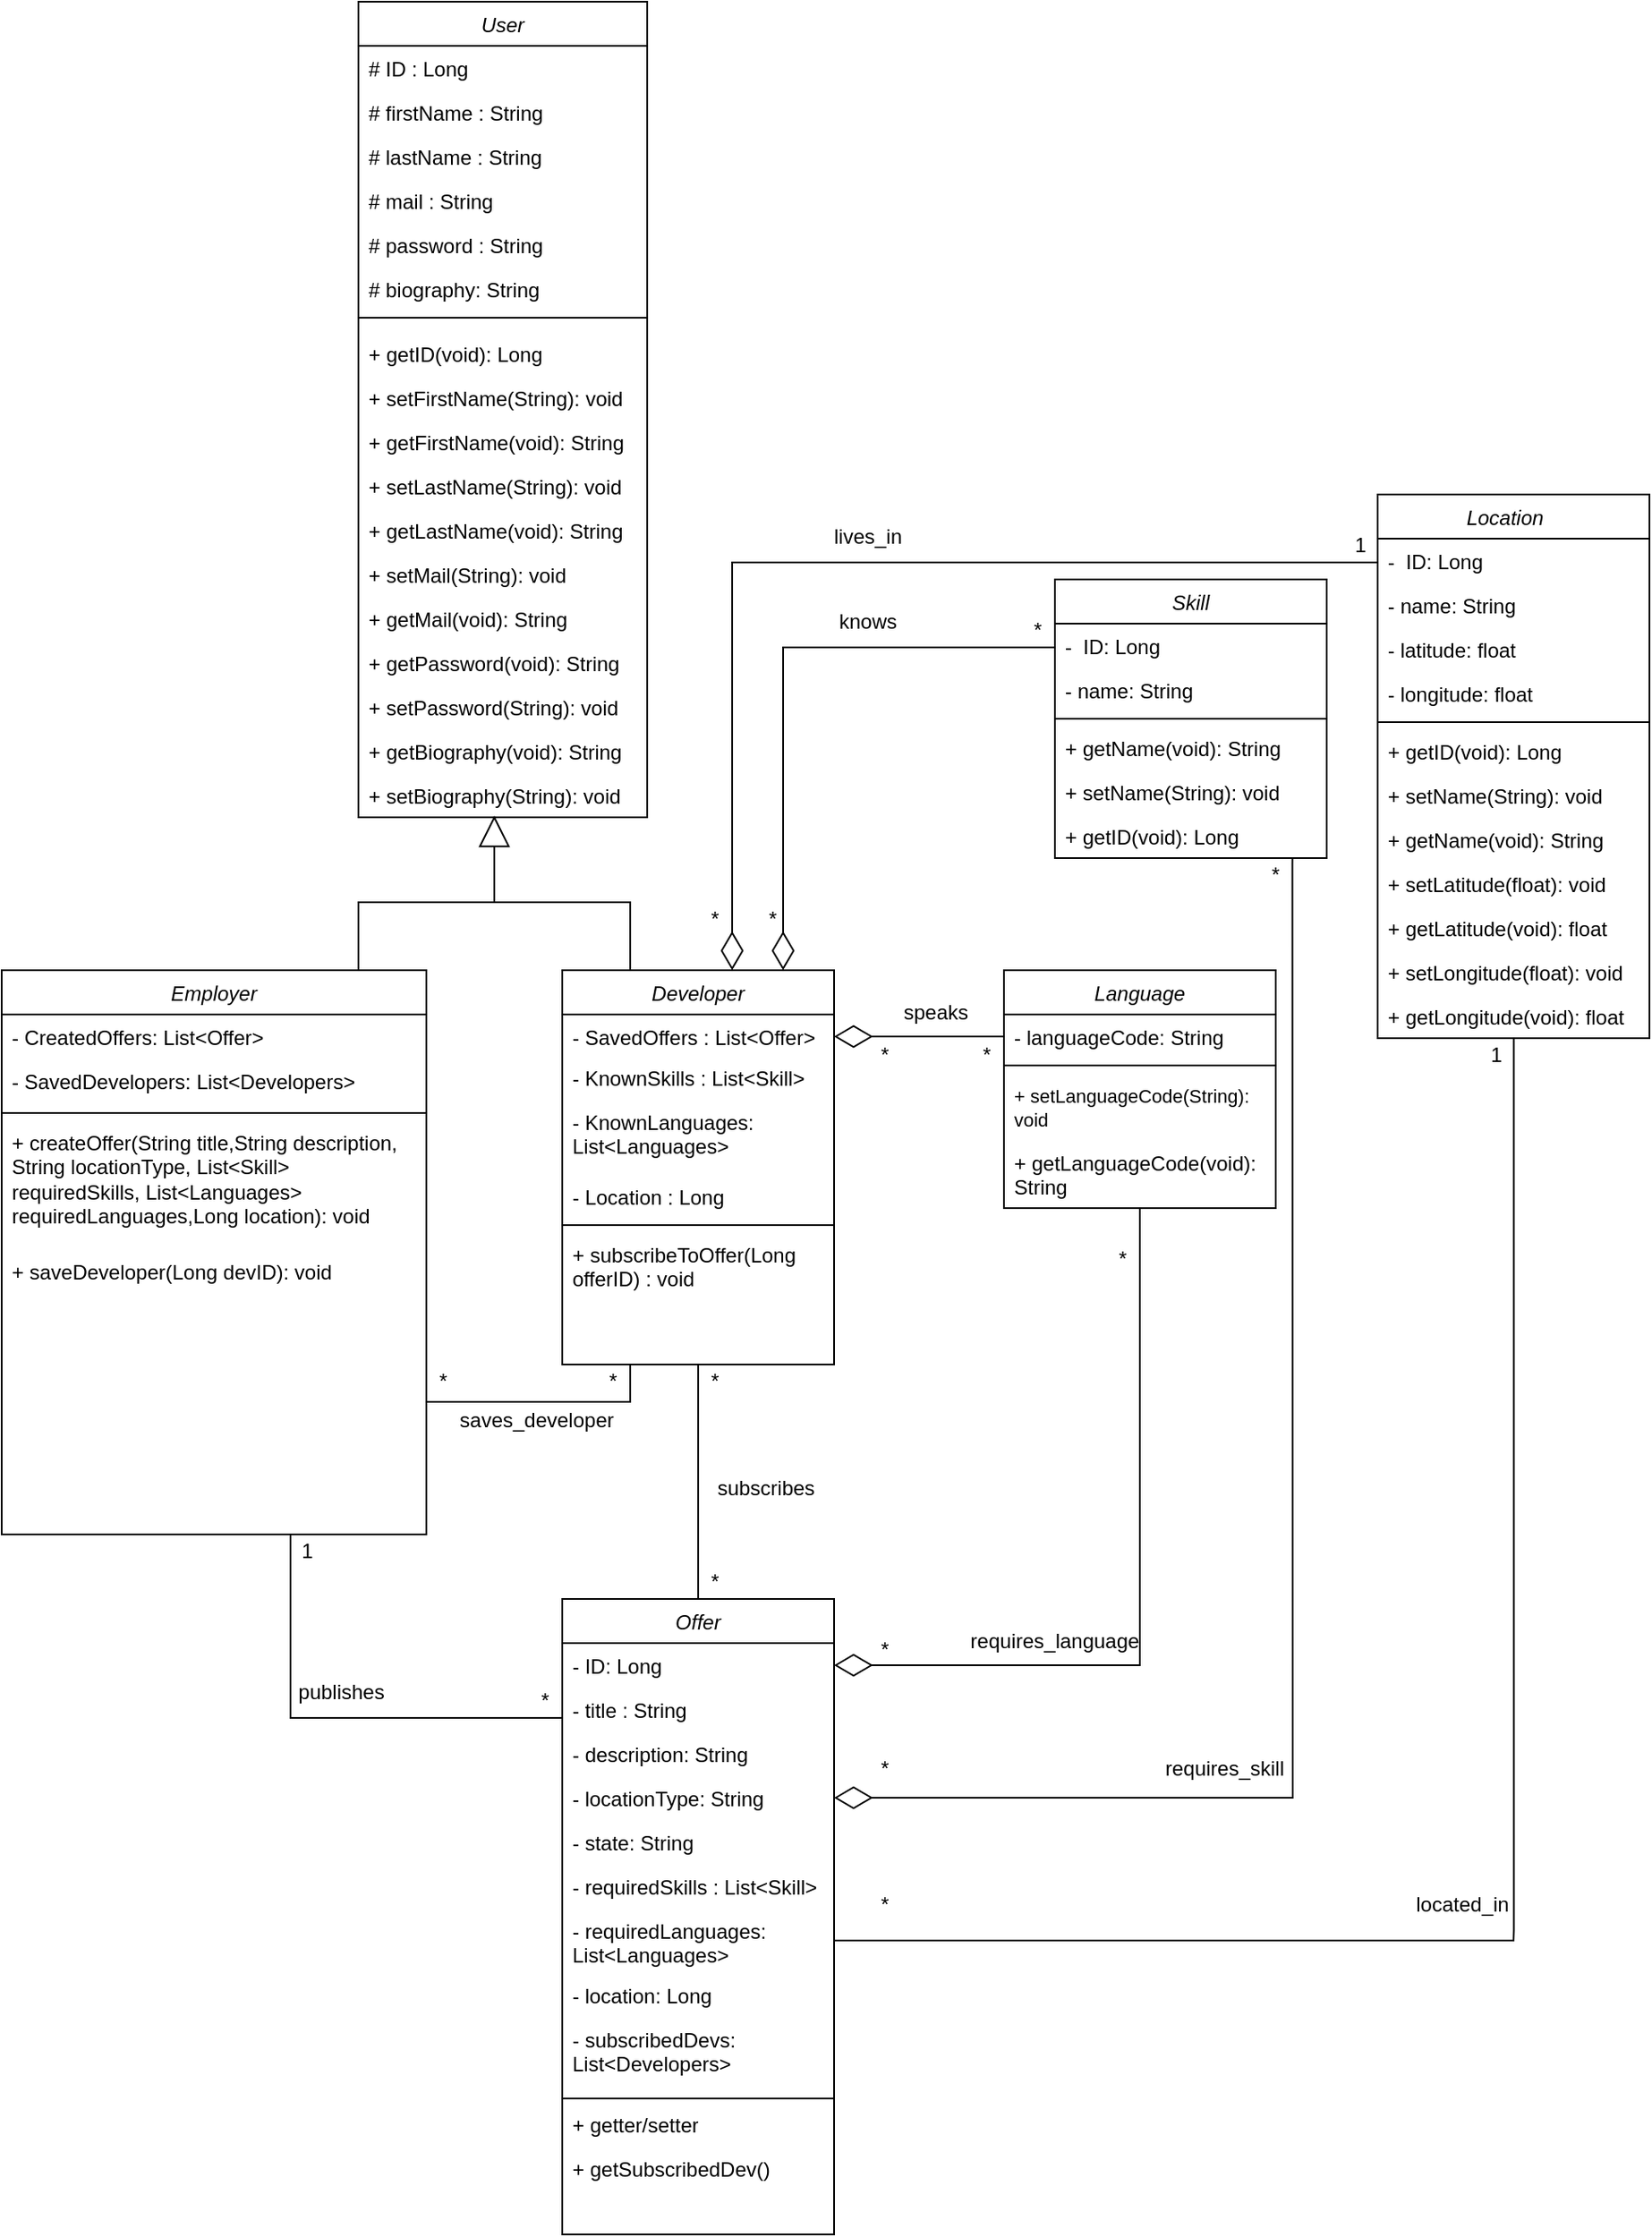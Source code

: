 <mxfile version="23.1.1" type="device">
  <diagram id="C5RBs43oDa-KdzZeNtuy" name="Page-1">
    <mxGraphModel dx="2185" dy="1975" grid="1" gridSize="10" guides="1" tooltips="1" connect="1" arrows="1" fold="1" page="1" pageScale="1" pageWidth="827" pageHeight="1169" math="0" shadow="0">
      <root>
        <mxCell id="WIyWlLk6GJQsqaUBKTNV-0" />
        <mxCell id="WIyWlLk6GJQsqaUBKTNV-1" parent="WIyWlLk6GJQsqaUBKTNV-0" />
        <mxCell id="oYlMNB5zlIT8z0_rCGvN-71" style="edgeStyle=orthogonalEdgeStyle;rounded=0;orthogonalLoop=1;jettySize=auto;html=1;endArrow=none;endFill=0;exitX=0.5;exitY=1;exitDx=0;exitDy=0;" parent="WIyWlLk6GJQsqaUBKTNV-1" source="zkfFHV4jXpPFQw0GAbJ--0" target="oYlMNB5zlIT8z0_rCGvN-29" edge="1">
          <mxGeometry relative="1" as="geometry">
            <mxPoint x="360" y="430" as="sourcePoint" />
            <mxPoint x="359.8" y="560" as="targetPoint" />
          </mxGeometry>
        </mxCell>
        <mxCell id="zkfFHV4jXpPFQw0GAbJ--0" value="Developer" style="swimlane;fontStyle=2;align=center;verticalAlign=top;childLayout=stackLayout;horizontal=1;startSize=26;horizontalStack=0;resizeParent=1;resizeLast=0;collapsible=1;marginBottom=0;rounded=0;shadow=0;strokeWidth=1;" parent="WIyWlLk6GJQsqaUBKTNV-1" vertex="1">
          <mxGeometry x="280" y="320" width="160" height="232" as="geometry">
            <mxRectangle x="230" y="140" width="160" height="26" as="alternateBounds" />
          </mxGeometry>
        </mxCell>
        <mxCell id="q_bD1ary_PxCSOlsPIl9-24" value="- SavedOffers : List&amp;lt;Offer&amp;gt;" style="text;strokeColor=none;fillColor=none;align=left;verticalAlign=top;spacingLeft=4;spacingRight=4;overflow=hidden;rotatable=0;points=[[0,0.5],[1,0.5]];portConstraint=eastwest;whiteSpace=wrap;html=1;" parent="zkfFHV4jXpPFQw0GAbJ--0" vertex="1">
          <mxGeometry y="26" width="160" height="24" as="geometry" />
        </mxCell>
        <mxCell id="q_bD1ary_PxCSOlsPIl9-28" value="- KnownSkills : List&amp;lt;Skill&amp;gt;" style="text;strokeColor=none;fillColor=none;align=left;verticalAlign=top;spacingLeft=4;spacingRight=4;overflow=hidden;rotatable=0;points=[[0,0.5],[1,0.5]];portConstraint=eastwest;whiteSpace=wrap;html=1;" parent="zkfFHV4jXpPFQw0GAbJ--0" vertex="1">
          <mxGeometry y="50" width="160" height="26" as="geometry" />
        </mxCell>
        <mxCell id="q_bD1ary_PxCSOlsPIl9-34" value="- KnownLanguages: List&amp;lt;Languages&amp;gt;" style="text;strokeColor=none;fillColor=none;align=left;verticalAlign=top;spacingLeft=4;spacingRight=4;overflow=hidden;rotatable=0;points=[[0,0.5],[1,0.5]];portConstraint=eastwest;whiteSpace=wrap;html=1;" parent="zkfFHV4jXpPFQw0GAbJ--0" vertex="1">
          <mxGeometry y="76" width="160" height="44" as="geometry" />
        </mxCell>
        <mxCell id="q_bD1ary_PxCSOlsPIl9-29" value="- Location : Long" style="text;strokeColor=none;fillColor=none;align=left;verticalAlign=top;spacingLeft=4;spacingRight=4;overflow=hidden;rotatable=0;points=[[0,0.5],[1,0.5]];portConstraint=eastwest;whiteSpace=wrap;html=1;" parent="zkfFHV4jXpPFQw0GAbJ--0" vertex="1">
          <mxGeometry y="120" width="160" height="26" as="geometry" />
        </mxCell>
        <mxCell id="zkfFHV4jXpPFQw0GAbJ--4" value="" style="line;html=1;strokeWidth=1;align=left;verticalAlign=middle;spacingTop=-1;spacingLeft=3;spacingRight=3;rotatable=0;labelPosition=right;points=[];portConstraint=eastwest;" parent="zkfFHV4jXpPFQw0GAbJ--0" vertex="1">
          <mxGeometry y="146" width="160" height="8" as="geometry" />
        </mxCell>
        <mxCell id="q_bD1ary_PxCSOlsPIl9-39" value="+ subscribeToOffer(Long offerID) : void" style="text;strokeColor=none;fillColor=none;align=left;verticalAlign=top;spacingLeft=4;spacingRight=4;overflow=hidden;rotatable=0;points=[[0,0.5],[1,0.5]];portConstraint=eastwest;whiteSpace=wrap;html=1;" parent="zkfFHV4jXpPFQw0GAbJ--0" vertex="1">
          <mxGeometry y="154" width="160" height="40" as="geometry" />
        </mxCell>
        <mxCell id="oYlMNB5zlIT8z0_rCGvN-68" style="edgeStyle=orthogonalEdgeStyle;rounded=0;orthogonalLoop=1;jettySize=auto;html=1;entryX=1;entryY=0.5;entryDx=0;entryDy=0;endArrow=none;endFill=0;endSize=20;exitX=0.501;exitY=1.019;exitDx=0;exitDy=0;exitPerimeter=0;" parent="WIyWlLk6GJQsqaUBKTNV-1" source="zNbjJXATo5apGXOAec6o-28" target="q_bD1ary_PxCSOlsPIl9-31" edge="1">
          <mxGeometry relative="1" as="geometry">
            <mxPoint x="840" y="320" as="sourcePoint" />
            <mxPoint x="440" y="679.5" as="targetPoint" />
            <Array as="points">
              <mxPoint x="840" y="885" />
              <mxPoint x="840" y="885" />
              <mxPoint x="840" y="891" />
            </Array>
          </mxGeometry>
        </mxCell>
        <mxCell id="zkfFHV4jXpPFQw0GAbJ--17" value="Location   " style="swimlane;fontStyle=2;align=center;verticalAlign=top;childLayout=stackLayout;horizontal=1;startSize=26;horizontalStack=0;resizeParent=1;resizeLast=0;collapsible=1;marginBottom=0;rounded=0;shadow=0;strokeWidth=1;" parent="WIyWlLk6GJQsqaUBKTNV-1" vertex="1">
          <mxGeometry x="760" y="40" width="160" height="320" as="geometry">
            <mxRectangle x="550" y="140" width="160" height="26" as="alternateBounds" />
          </mxGeometry>
        </mxCell>
        <mxCell id="zNbjJXATo5apGXOAec6o-17" value="-  ID: Long" style="text;align=left;verticalAlign=top;spacingLeft=4;spacingRight=4;overflow=hidden;rotatable=0;points=[[0,0.5],[1,0.5]];portConstraint=eastwest;" vertex="1" parent="zkfFHV4jXpPFQw0GAbJ--17">
          <mxGeometry y="26" width="160" height="26" as="geometry" />
        </mxCell>
        <mxCell id="zNbjJXATo5apGXOAec6o-18" value="- name: String" style="text;align=left;verticalAlign=top;spacingLeft=4;spacingRight=4;overflow=hidden;rotatable=0;points=[[0,0.5],[1,0.5]];portConstraint=eastwest;rounded=0;shadow=0;html=0;" vertex="1" parent="zkfFHV4jXpPFQw0GAbJ--17">
          <mxGeometry y="52" width="160" height="26" as="geometry" />
        </mxCell>
        <mxCell id="zkfFHV4jXpPFQw0GAbJ--20" value="- latitude: float" style="text;align=left;verticalAlign=top;spacingLeft=4;spacingRight=4;overflow=hidden;rotatable=0;points=[[0,0.5],[1,0.5]];portConstraint=eastwest;rounded=0;shadow=0;html=0;" parent="zkfFHV4jXpPFQw0GAbJ--17" vertex="1">
          <mxGeometry y="78" width="160" height="26" as="geometry" />
        </mxCell>
        <mxCell id="zkfFHV4jXpPFQw0GAbJ--21" value="- longitude: float" style="text;align=left;verticalAlign=top;spacingLeft=4;spacingRight=4;overflow=hidden;rotatable=0;points=[[0,0.5],[1,0.5]];portConstraint=eastwest;rounded=0;shadow=0;html=0;" parent="zkfFHV4jXpPFQw0GAbJ--17" vertex="1">
          <mxGeometry y="104" width="160" height="26" as="geometry" />
        </mxCell>
        <mxCell id="zkfFHV4jXpPFQw0GAbJ--23" value="" style="line;html=1;strokeWidth=1;align=left;verticalAlign=middle;spacingTop=-1;spacingLeft=3;spacingRight=3;rotatable=0;labelPosition=right;points=[];portConstraint=eastwest;" parent="zkfFHV4jXpPFQw0GAbJ--17" vertex="1">
          <mxGeometry y="130" width="160" height="8" as="geometry" />
        </mxCell>
        <mxCell id="zNbjJXATo5apGXOAec6o-24" value="+ getID(void): Long" style="text;strokeColor=none;fillColor=none;align=left;verticalAlign=top;spacingLeft=4;spacingRight=4;overflow=hidden;rotatable=0;points=[[0,0.5],[1,0.5]];portConstraint=eastwest;whiteSpace=wrap;html=1;" vertex="1" parent="zkfFHV4jXpPFQw0GAbJ--17">
          <mxGeometry y="138" width="160" height="26" as="geometry" />
        </mxCell>
        <mxCell id="zNbjJXATo5apGXOAec6o-23" value="+ setName(String): void" style="text;strokeColor=none;fillColor=none;align=left;verticalAlign=top;spacingLeft=4;spacingRight=4;overflow=hidden;rotatable=0;points=[[0,0.5],[1,0.5]];portConstraint=eastwest;whiteSpace=wrap;html=1;" vertex="1" parent="zkfFHV4jXpPFQw0GAbJ--17">
          <mxGeometry y="164" width="160" height="26" as="geometry" />
        </mxCell>
        <mxCell id="zNbjJXATo5apGXOAec6o-22" value="+ getName(void): String" style="text;strokeColor=none;fillColor=none;align=left;verticalAlign=top;spacingLeft=4;spacingRight=4;overflow=hidden;rotatable=0;points=[[0,0.5],[1,0.5]];portConstraint=eastwest;whiteSpace=wrap;html=1;" vertex="1" parent="zkfFHV4jXpPFQw0GAbJ--17">
          <mxGeometry y="190" width="160" height="26" as="geometry" />
        </mxCell>
        <mxCell id="zNbjJXATo5apGXOAec6o-25" value="+ setLatitude(float): void" style="text;strokeColor=none;fillColor=none;align=left;verticalAlign=top;spacingLeft=4;spacingRight=4;overflow=hidden;rotatable=0;points=[[0,0.5],[1,0.5]];portConstraint=eastwest;whiteSpace=wrap;html=1;" vertex="1" parent="zkfFHV4jXpPFQw0GAbJ--17">
          <mxGeometry y="216" width="160" height="26" as="geometry" />
        </mxCell>
        <mxCell id="zNbjJXATo5apGXOAec6o-26" value="+ getLatitude(void): float" style="text;strokeColor=none;fillColor=none;align=left;verticalAlign=top;spacingLeft=4;spacingRight=4;overflow=hidden;rotatable=0;points=[[0,0.5],[1,0.5]];portConstraint=eastwest;whiteSpace=wrap;html=1;" vertex="1" parent="zkfFHV4jXpPFQw0GAbJ--17">
          <mxGeometry y="242" width="160" height="26" as="geometry" />
        </mxCell>
        <mxCell id="zNbjJXATo5apGXOAec6o-27" value="+ setLongitude(float): void" style="text;strokeColor=none;fillColor=none;align=left;verticalAlign=top;spacingLeft=4;spacingRight=4;overflow=hidden;rotatable=0;points=[[0,0.5],[1,0.5]];portConstraint=eastwest;whiteSpace=wrap;html=1;" vertex="1" parent="zkfFHV4jXpPFQw0GAbJ--17">
          <mxGeometry y="268" width="160" height="26" as="geometry" />
        </mxCell>
        <mxCell id="zNbjJXATo5apGXOAec6o-28" value="+ getLongitude(void): float" style="text;strokeColor=none;fillColor=none;align=left;verticalAlign=top;spacingLeft=4;spacingRight=4;overflow=hidden;rotatable=0;points=[[0,0.5],[1,0.5]];portConstraint=eastwest;whiteSpace=wrap;html=1;" vertex="1" parent="zkfFHV4jXpPFQw0GAbJ--17">
          <mxGeometry y="294" width="160" height="26" as="geometry" />
        </mxCell>
        <mxCell id="oYlMNB5zlIT8z0_rCGvN-28" style="edgeStyle=orthogonalEdgeStyle;rounded=0;orthogonalLoop=1;jettySize=auto;html=1;endArrow=none;endFill=0;" parent="WIyWlLk6GJQsqaUBKTNV-1" source="oYlMNB5zlIT8z0_rCGvN-4" edge="1">
          <mxGeometry relative="1" as="geometry">
            <mxPoint x="240" y="280" as="targetPoint" />
            <Array as="points">
              <mxPoint x="160" y="280" />
            </Array>
          </mxGeometry>
        </mxCell>
        <mxCell id="oYlMNB5zlIT8z0_rCGvN-76" style="edgeStyle=orthogonalEdgeStyle;rounded=0;orthogonalLoop=1;jettySize=auto;html=1;entryX=0.25;entryY=1;entryDx=0;entryDy=0;endArrow=none;endFill=0;" parent="WIyWlLk6GJQsqaUBKTNV-1" target="zkfFHV4jXpPFQw0GAbJ--0" edge="1">
          <mxGeometry relative="1" as="geometry">
            <mxPoint x="200" y="574" as="sourcePoint" />
            <mxPoint x="320" y="534" as="targetPoint" />
            <Array as="points">
              <mxPoint x="320" y="574" />
            </Array>
          </mxGeometry>
        </mxCell>
        <mxCell id="oYlMNB5zlIT8z0_rCGvN-4" value="Employer" style="swimlane;fontStyle=2;align=center;verticalAlign=top;childLayout=stackLayout;horizontal=1;startSize=26;horizontalStack=0;resizeParent=1;resizeLast=0;collapsible=1;marginBottom=0;rounded=0;shadow=0;strokeWidth=1;" parent="WIyWlLk6GJQsqaUBKTNV-1" vertex="1">
          <mxGeometry x="-50" y="320" width="250" height="332" as="geometry">
            <mxRectangle x="230" y="140" width="160" height="26" as="alternateBounds" />
          </mxGeometry>
        </mxCell>
        <mxCell id="q_bD1ary_PxCSOlsPIl9-23" value="- CreatedOffers: List&amp;lt;Offer&amp;gt;" style="text;strokeColor=none;fillColor=none;align=left;verticalAlign=top;spacingLeft=4;spacingRight=4;overflow=hidden;rotatable=0;points=[[0,0.5],[1,0.5]];portConstraint=eastwest;whiteSpace=wrap;html=1;" parent="oYlMNB5zlIT8z0_rCGvN-4" vertex="1">
          <mxGeometry y="26" width="250" height="26" as="geometry" />
        </mxCell>
        <mxCell id="q_bD1ary_PxCSOlsPIl9-26" value="&lt;div style=&quot;&quot;&gt;&lt;span style=&quot;background-color: initial;&quot;&gt;- SavedDevelopers: List&amp;lt;Developers&amp;gt;&lt;/span&gt;&lt;/div&gt;" style="text;strokeColor=none;fillColor=none;align=left;verticalAlign=top;spacingLeft=4;spacingRight=4;overflow=hidden;rotatable=0;points=[[0,0.5],[1,0.5]];portConstraint=eastwest;whiteSpace=wrap;html=1;" parent="oYlMNB5zlIT8z0_rCGvN-4" vertex="1">
          <mxGeometry y="52" width="250" height="28" as="geometry" />
        </mxCell>
        <mxCell id="oYlMNB5zlIT8z0_rCGvN-11" value="" style="line;html=1;strokeWidth=1;align=left;verticalAlign=middle;spacingTop=-1;spacingLeft=3;spacingRight=3;rotatable=0;labelPosition=right;points=[];portConstraint=eastwest;" parent="oYlMNB5zlIT8z0_rCGvN-4" vertex="1">
          <mxGeometry y="80" width="250" height="8" as="geometry" />
        </mxCell>
        <mxCell id="q_bD1ary_PxCSOlsPIl9-21" value="+ createOffer(String title,String description, String locationType, List&amp;lt;Skill&amp;gt; requiredSkills, List&amp;lt;Languages&amp;gt; requiredLanguages,Long location): void" style="text;strokeColor=none;fillColor=none;align=left;verticalAlign=top;spacingLeft=4;spacingRight=4;overflow=hidden;rotatable=0;points=[[0,0.5],[1,0.5]];portConstraint=eastwest;whiteSpace=wrap;html=1;" parent="oYlMNB5zlIT8z0_rCGvN-4" vertex="1">
          <mxGeometry y="88" width="250" height="72" as="geometry" />
        </mxCell>
        <mxCell id="zNbjJXATo5apGXOAec6o-14" value="&lt;font style=&quot;font-size: 12px;&quot;&gt;+ saveDeveloper(Long devID): void&lt;/font&gt;" style="text;strokeColor=none;fillColor=none;align=left;verticalAlign=top;spacingLeft=4;spacingRight=4;overflow=hidden;rotatable=0;points=[[0,0.5],[1,0.5]];portConstraint=eastwest;whiteSpace=wrap;html=1;fontSize=16;" vertex="1" parent="oYlMNB5zlIT8z0_rCGvN-4">
          <mxGeometry y="160" width="250" height="30" as="geometry" />
        </mxCell>
        <mxCell id="oYlMNB5zlIT8z0_rCGvN-19" value="User" style="swimlane;fontStyle=2;align=center;verticalAlign=top;childLayout=stackLayout;horizontal=1;startSize=26;horizontalStack=0;resizeParent=1;resizeLast=0;collapsible=1;marginBottom=0;rounded=0;shadow=0;strokeWidth=1;" parent="WIyWlLk6GJQsqaUBKTNV-1" vertex="1">
          <mxGeometry x="160" y="-250" width="170" height="480" as="geometry">
            <mxRectangle x="160" y="-250" width="160" height="26" as="alternateBounds" />
          </mxGeometry>
        </mxCell>
        <mxCell id="oYlMNB5zlIT8z0_rCGvN-20" value="# ID : Long  " style="text;align=left;verticalAlign=top;spacingLeft=4;spacingRight=4;overflow=hidden;rotatable=0;points=[[0,0.5],[1,0.5]];portConstraint=eastwest;" parent="oYlMNB5zlIT8z0_rCGvN-19" vertex="1">
          <mxGeometry y="26" width="170" height="26" as="geometry" />
        </mxCell>
        <mxCell id="oYlMNB5zlIT8z0_rCGvN-21" value="# firstName : String" style="text;align=left;verticalAlign=top;spacingLeft=4;spacingRight=4;overflow=hidden;rotatable=0;points=[[0,0.5],[1,0.5]];portConstraint=eastwest;rounded=0;shadow=0;html=0;" parent="oYlMNB5zlIT8z0_rCGvN-19" vertex="1">
          <mxGeometry y="52" width="170" height="26" as="geometry" />
        </mxCell>
        <mxCell id="oYlMNB5zlIT8z0_rCGvN-22" value="# lastName : String" style="text;align=left;verticalAlign=top;spacingLeft=4;spacingRight=4;overflow=hidden;rotatable=0;points=[[0,0.5],[1,0.5]];portConstraint=eastwest;rounded=0;shadow=0;html=0;" parent="oYlMNB5zlIT8z0_rCGvN-19" vertex="1">
          <mxGeometry y="78" width="170" height="26" as="geometry" />
        </mxCell>
        <mxCell id="oYlMNB5zlIT8z0_rCGvN-23" value="# mail : String" style="text;strokeColor=none;fillColor=none;align=left;verticalAlign=top;spacingLeft=4;spacingRight=4;overflow=hidden;rotatable=0;points=[[0,0.5],[1,0.5]];portConstraint=eastwest;whiteSpace=wrap;html=1;" parent="oYlMNB5zlIT8z0_rCGvN-19" vertex="1">
          <mxGeometry y="104" width="170" height="26" as="geometry" />
        </mxCell>
        <mxCell id="oYlMNB5zlIT8z0_rCGvN-24" value="# password : String" style="text;strokeColor=none;fillColor=none;align=left;verticalAlign=top;spacingLeft=4;spacingRight=4;overflow=hidden;rotatable=0;points=[[0,0.5],[1,0.5]];portConstraint=eastwest;whiteSpace=wrap;html=1;" parent="oYlMNB5zlIT8z0_rCGvN-19" vertex="1">
          <mxGeometry y="130" width="170" height="26" as="geometry" />
        </mxCell>
        <mxCell id="oYlMNB5zlIT8z0_rCGvN-25" value="# biography: String" style="text;strokeColor=none;fillColor=none;align=left;verticalAlign=top;spacingLeft=4;spacingRight=4;overflow=hidden;rotatable=0;points=[[0,0.5],[1,0.5]];portConstraint=eastwest;whiteSpace=wrap;html=1;" parent="oYlMNB5zlIT8z0_rCGvN-19" vertex="1">
          <mxGeometry y="156" width="170" height="26" as="geometry" />
        </mxCell>
        <mxCell id="oYlMNB5zlIT8z0_rCGvN-26" value="" style="line;html=1;strokeWidth=1;align=left;verticalAlign=middle;spacingTop=-1;spacingLeft=3;spacingRight=3;rotatable=0;labelPosition=right;points=[];portConstraint=eastwest;" parent="oYlMNB5zlIT8z0_rCGvN-19" vertex="1">
          <mxGeometry y="182" width="170" height="8" as="geometry" />
        </mxCell>
        <mxCell id="zNbjJXATo5apGXOAec6o-13" value="&lt;font style=&quot;font-size: 12px;&quot;&gt;+ getID(void): Long&lt;/font&gt;" style="text;strokeColor=none;fillColor=none;align=left;verticalAlign=top;spacingLeft=4;spacingRight=4;overflow=hidden;rotatable=0;points=[[0,0.5],[1,0.5]];portConstraint=eastwest;whiteSpace=wrap;html=1;fontSize=16;" vertex="1" parent="oYlMNB5zlIT8z0_rCGvN-19">
          <mxGeometry y="190" width="170" height="26" as="geometry" />
        </mxCell>
        <mxCell id="zNbjJXATo5apGXOAec6o-2" value="&lt;font style=&quot;font-size: 12px;&quot;&gt;+ setFirstName(String): void&lt;/font&gt;" style="text;strokeColor=none;fillColor=none;align=left;verticalAlign=top;spacingLeft=4;spacingRight=4;overflow=hidden;rotatable=0;points=[[0,0.5],[1,0.5]];portConstraint=eastwest;whiteSpace=wrap;html=1;fontSize=16;" vertex="1" parent="oYlMNB5zlIT8z0_rCGvN-19">
          <mxGeometry y="216" width="170" height="26" as="geometry" />
        </mxCell>
        <mxCell id="zNbjJXATo5apGXOAec6o-3" value="&lt;font style=&quot;font-size: 12px;&quot;&gt;+ getFirstName(void): String&lt;/font&gt;" style="text;strokeColor=none;fillColor=none;align=left;verticalAlign=top;spacingLeft=4;spacingRight=4;overflow=hidden;rotatable=0;points=[[0,0.5],[1,0.5]];portConstraint=eastwest;whiteSpace=wrap;html=1;fontSize=16;" vertex="1" parent="oYlMNB5zlIT8z0_rCGvN-19">
          <mxGeometry y="242" width="170" height="26" as="geometry" />
        </mxCell>
        <mxCell id="zNbjJXATo5apGXOAec6o-5" value="&lt;font style=&quot;font-size: 12px;&quot;&gt;+ setLastName(String): void&lt;/font&gt;" style="text;strokeColor=none;fillColor=none;align=left;verticalAlign=top;spacingLeft=4;spacingRight=4;overflow=hidden;rotatable=0;points=[[0,0.5],[1,0.5]];portConstraint=eastwest;whiteSpace=wrap;html=1;fontSize=16;" vertex="1" parent="oYlMNB5zlIT8z0_rCGvN-19">
          <mxGeometry y="268" width="170" height="26" as="geometry" />
        </mxCell>
        <mxCell id="zNbjJXATo5apGXOAec6o-4" value="&lt;font style=&quot;font-size: 12px;&quot;&gt;+ getLastName(void): String&lt;/font&gt;" style="text;strokeColor=none;fillColor=none;align=left;verticalAlign=top;spacingLeft=4;spacingRight=4;overflow=hidden;rotatable=0;points=[[0,0.5],[1,0.5]];portConstraint=eastwest;whiteSpace=wrap;html=1;fontSize=16;" vertex="1" parent="oYlMNB5zlIT8z0_rCGvN-19">
          <mxGeometry y="294" width="170" height="26" as="geometry" />
        </mxCell>
        <mxCell id="zNbjJXATo5apGXOAec6o-7" value="&lt;font style=&quot;font-size: 12px;&quot;&gt;+ setMail(String): void&lt;/font&gt;" style="text;strokeColor=none;fillColor=none;align=left;verticalAlign=top;spacingLeft=4;spacingRight=4;overflow=hidden;rotatable=0;points=[[0,0.5],[1,0.5]];portConstraint=eastwest;whiteSpace=wrap;html=1;fontSize=16;" vertex="1" parent="oYlMNB5zlIT8z0_rCGvN-19">
          <mxGeometry y="320" width="170" height="26" as="geometry" />
        </mxCell>
        <mxCell id="zNbjJXATo5apGXOAec6o-6" value="&lt;font style=&quot;font-size: 12px;&quot;&gt;+ getMail(void): String&lt;/font&gt;" style="text;strokeColor=none;fillColor=none;align=left;verticalAlign=top;spacingLeft=4;spacingRight=4;overflow=hidden;rotatable=0;points=[[0,0.5],[1,0.5]];portConstraint=eastwest;whiteSpace=wrap;html=1;fontSize=16;" vertex="1" parent="oYlMNB5zlIT8z0_rCGvN-19">
          <mxGeometry y="346" width="170" height="26" as="geometry" />
        </mxCell>
        <mxCell id="zNbjJXATo5apGXOAec6o-8" value="&lt;font style=&quot;font-size: 12px;&quot;&gt;+ getPassword(void): String&lt;/font&gt;" style="text;strokeColor=none;fillColor=none;align=left;verticalAlign=top;spacingLeft=4;spacingRight=4;overflow=hidden;rotatable=0;points=[[0,0.5],[1,0.5]];portConstraint=eastwest;whiteSpace=wrap;html=1;fontSize=16;" vertex="1" parent="oYlMNB5zlIT8z0_rCGvN-19">
          <mxGeometry y="372" width="170" height="26" as="geometry" />
        </mxCell>
        <mxCell id="zNbjJXATo5apGXOAec6o-9" value="&lt;font style=&quot;font-size: 12px;&quot;&gt;+ setPassword(String): void&lt;/font&gt;" style="text;strokeColor=none;fillColor=none;align=left;verticalAlign=top;spacingLeft=4;spacingRight=4;overflow=hidden;rotatable=0;points=[[0,0.5],[1,0.5]];portConstraint=eastwest;whiteSpace=wrap;html=1;fontSize=16;" vertex="1" parent="oYlMNB5zlIT8z0_rCGvN-19">
          <mxGeometry y="398" width="170" height="26" as="geometry" />
        </mxCell>
        <mxCell id="zNbjJXATo5apGXOAec6o-10" value="&lt;font style=&quot;font-size: 12px;&quot;&gt;+ getBiography(void): String&lt;/font&gt;" style="text;strokeColor=none;fillColor=none;align=left;verticalAlign=top;spacingLeft=4;spacingRight=4;overflow=hidden;rotatable=0;points=[[0,0.5],[1,0.5]];portConstraint=eastwest;whiteSpace=wrap;html=1;fontSize=16;" vertex="1" parent="oYlMNB5zlIT8z0_rCGvN-19">
          <mxGeometry y="424" width="170" height="26" as="geometry" />
        </mxCell>
        <mxCell id="zNbjJXATo5apGXOAec6o-11" value="&lt;font style=&quot;font-size: 12px;&quot;&gt;+ setBiography(String): void&lt;/font&gt;" style="text;strokeColor=none;fillColor=none;align=left;verticalAlign=top;spacingLeft=4;spacingRight=4;overflow=hidden;rotatable=0;points=[[0,0.5],[1,0.5]];portConstraint=eastwest;whiteSpace=wrap;html=1;fontSize=16;" vertex="1" parent="oYlMNB5zlIT8z0_rCGvN-19">
          <mxGeometry y="450" width="170" height="26" as="geometry" />
        </mxCell>
        <mxCell id="oYlMNB5zlIT8z0_rCGvN-27" value="" style="endArrow=block;endSize=16;endFill=0;html=1;rounded=0;exitX=0.25;exitY=0;exitDx=0;exitDy=0;entryX=0.467;entryY=1.114;entryDx=0;entryDy=0;entryPerimeter=0;edgeStyle=orthogonalEdgeStyle;" parent="WIyWlLk6GJQsqaUBKTNV-1" source="zkfFHV4jXpPFQw0GAbJ--0" edge="1" target="zNbjJXATo5apGXOAec6o-11">
          <mxGeometry width="160" relative="1" as="geometry">
            <mxPoint x="360" y="280" as="sourcePoint" />
            <mxPoint x="240" y="230" as="targetPoint" />
            <Array as="points">
              <mxPoint x="320" y="280" />
              <mxPoint x="240" y="280" />
              <mxPoint x="240" y="229" />
            </Array>
          </mxGeometry>
        </mxCell>
        <mxCell id="oYlMNB5zlIT8z0_rCGvN-48" style="edgeStyle=orthogonalEdgeStyle;rounded=0;orthogonalLoop=1;jettySize=auto;html=1;exitX=0;exitY=0.5;exitDx=0;exitDy=0;startArrow=none;startFill=0;endSize=20;startSize=20;endArrow=none;endFill=0;entryX=0.5;entryY=1;entryDx=0;entryDy=0;" parent="WIyWlLk6GJQsqaUBKTNV-1" source="oYlMNB5zlIT8z0_rCGvN-31" target="oYlMNB5zlIT8z0_rCGvN-4" edge="1">
          <mxGeometry relative="1" as="geometry">
            <mxPoint x="120" y="440" as="targetPoint" />
            <mxPoint x="119.69" y="560" as="sourcePoint" />
            <Array as="points">
              <mxPoint x="280" y="760" />
              <mxPoint x="120" y="760" />
            </Array>
          </mxGeometry>
        </mxCell>
        <mxCell id="oYlMNB5zlIT8z0_rCGvN-29" value="Offer" style="swimlane;fontStyle=2;align=center;verticalAlign=top;childLayout=stackLayout;horizontal=1;startSize=26;horizontalStack=0;resizeParent=1;resizeLast=0;collapsible=1;marginBottom=0;rounded=0;shadow=0;strokeWidth=1;" parent="WIyWlLk6GJQsqaUBKTNV-1" vertex="1">
          <mxGeometry x="280" y="690" width="160" height="374" as="geometry">
            <mxRectangle x="230" y="140" width="160" height="26" as="alternateBounds" />
          </mxGeometry>
        </mxCell>
        <mxCell id="oYlMNB5zlIT8z0_rCGvN-30" value="- ID: Long" style="text;align=left;verticalAlign=top;spacingLeft=4;spacingRight=4;overflow=hidden;rotatable=0;points=[[0,0.5],[1,0.5]];portConstraint=eastwest;" parent="oYlMNB5zlIT8z0_rCGvN-29" vertex="1">
          <mxGeometry y="26" width="160" height="26" as="geometry" />
        </mxCell>
        <mxCell id="oYlMNB5zlIT8z0_rCGvN-31" value="- title : String" style="text;align=left;verticalAlign=top;spacingLeft=4;spacingRight=4;overflow=hidden;rotatable=0;points=[[0,0.5],[1,0.5]];portConstraint=eastwest;rounded=0;shadow=0;html=0;" parent="oYlMNB5zlIT8z0_rCGvN-29" vertex="1">
          <mxGeometry y="52" width="160" height="26" as="geometry" />
        </mxCell>
        <mxCell id="oYlMNB5zlIT8z0_rCGvN-32" value="- description: String" style="text;align=left;verticalAlign=top;spacingLeft=4;spacingRight=4;overflow=hidden;rotatable=0;points=[[0,0.5],[1,0.5]];portConstraint=eastwest;rounded=0;shadow=0;html=0;" parent="oYlMNB5zlIT8z0_rCGvN-29" vertex="1">
          <mxGeometry y="78" width="160" height="26" as="geometry" />
        </mxCell>
        <mxCell id="oYlMNB5zlIT8z0_rCGvN-33" value="- locationType: String" style="text;strokeColor=none;fillColor=none;align=left;verticalAlign=top;spacingLeft=4;spacingRight=4;overflow=hidden;rotatable=0;points=[[0,0.5],[1,0.5]];portConstraint=eastwest;whiteSpace=wrap;html=1;" parent="oYlMNB5zlIT8z0_rCGvN-29" vertex="1">
          <mxGeometry y="104" width="160" height="26" as="geometry" />
        </mxCell>
        <mxCell id="oYlMNB5zlIT8z0_rCGvN-34" value="- state: String" style="text;strokeColor=none;fillColor=none;align=left;verticalAlign=top;spacingLeft=4;spacingRight=4;overflow=hidden;rotatable=0;points=[[0,0.5],[1,0.5]];portConstraint=eastwest;whiteSpace=wrap;html=1;" parent="oYlMNB5zlIT8z0_rCGvN-29" vertex="1">
          <mxGeometry y="130" width="160" height="26" as="geometry" />
        </mxCell>
        <mxCell id="q_bD1ary_PxCSOlsPIl9-30" value="- requiredSkills : List&amp;lt;Skill&amp;gt;" style="text;strokeColor=none;fillColor=none;align=left;verticalAlign=top;spacingLeft=4;spacingRight=4;overflow=hidden;rotatable=0;points=[[0,0.5],[1,0.5]];portConstraint=eastwest;whiteSpace=wrap;html=1;" parent="oYlMNB5zlIT8z0_rCGvN-29" vertex="1">
          <mxGeometry y="156" width="160" height="26" as="geometry" />
        </mxCell>
        <mxCell id="q_bD1ary_PxCSOlsPIl9-31" value="- requiredLanguages: List&amp;lt;Languages&amp;gt;" style="text;strokeColor=none;fillColor=none;align=left;verticalAlign=top;spacingLeft=4;spacingRight=4;overflow=hidden;rotatable=0;points=[[0,0.5],[1,0.5]];portConstraint=eastwest;whiteSpace=wrap;html=1;" parent="oYlMNB5zlIT8z0_rCGvN-29" vertex="1">
          <mxGeometry y="182" width="160" height="38" as="geometry" />
        </mxCell>
        <mxCell id="q_bD1ary_PxCSOlsPIl9-32" value="- location: Long" style="text;strokeColor=none;fillColor=none;align=left;verticalAlign=top;spacingLeft=4;spacingRight=4;overflow=hidden;rotatable=0;points=[[0,0.5],[1,0.5]];portConstraint=eastwest;whiteSpace=wrap;html=1;" parent="oYlMNB5zlIT8z0_rCGvN-29" vertex="1">
          <mxGeometry y="220" width="160" height="26" as="geometry" />
        </mxCell>
        <mxCell id="q_bD1ary_PxCSOlsPIl9-42" value="- subscribedDevs: List&amp;lt;Developers&amp;gt;" style="text;strokeColor=none;fillColor=none;align=left;verticalAlign=top;spacingLeft=4;spacingRight=4;overflow=hidden;rotatable=0;points=[[0,0.5],[1,0.5]];portConstraint=eastwest;whiteSpace=wrap;html=1;" parent="oYlMNB5zlIT8z0_rCGvN-29" vertex="1">
          <mxGeometry y="246" width="160" height="46" as="geometry" />
        </mxCell>
        <mxCell id="oYlMNB5zlIT8z0_rCGvN-36" value="" style="line;html=1;strokeWidth=1;align=left;verticalAlign=middle;spacingTop=-1;spacingLeft=3;spacingRight=3;rotatable=0;labelPosition=right;points=[];portConstraint=eastwest;" parent="oYlMNB5zlIT8z0_rCGvN-29" vertex="1">
          <mxGeometry y="292" width="160" height="4" as="geometry" />
        </mxCell>
        <mxCell id="q_bD1ary_PxCSOlsPIl9-17" value="+ getter/setter" style="text;strokeColor=none;fillColor=none;align=left;verticalAlign=top;spacingLeft=4;spacingRight=4;overflow=hidden;rotatable=0;points=[[0,0.5],[1,0.5]];portConstraint=eastwest;whiteSpace=wrap;html=1;" parent="oYlMNB5zlIT8z0_rCGvN-29" vertex="1">
          <mxGeometry y="296" width="160" height="26" as="geometry" />
        </mxCell>
        <mxCell id="q_bD1ary_PxCSOlsPIl9-40" value="+ getSubscribedDev()" style="text;strokeColor=none;fillColor=none;align=left;verticalAlign=top;spacingLeft=4;spacingRight=4;overflow=hidden;rotatable=0;points=[[0,0.5],[1,0.5]];portConstraint=eastwest;whiteSpace=wrap;html=1;" parent="oYlMNB5zlIT8z0_rCGvN-29" vertex="1">
          <mxGeometry y="322" width="160" height="26" as="geometry" />
        </mxCell>
        <mxCell id="oYlMNB5zlIT8z0_rCGvN-69" style="edgeStyle=orthogonalEdgeStyle;rounded=0;orthogonalLoop=1;jettySize=auto;html=1;exitX=0;exitY=0.25;exitDx=0;exitDy=0;endArrow=diamondThin;endFill=0;endSize=20;" parent="WIyWlLk6GJQsqaUBKTNV-1" source="oYlMNB5zlIT8z0_rCGvN-37" edge="1">
          <mxGeometry relative="1" as="geometry">
            <mxPoint x="410" y="320" as="targetPoint" />
            <Array as="points">
              <mxPoint x="570" y="130" />
              <mxPoint x="410" y="130" />
              <mxPoint x="410" y="320" />
            </Array>
          </mxGeometry>
        </mxCell>
        <mxCell id="oYlMNB5zlIT8z0_rCGvN-70" style="edgeStyle=orthogonalEdgeStyle;rounded=0;orthogonalLoop=1;jettySize=auto;html=1;endArrow=diamondThin;endFill=0;endSize=20;exitX=0.874;exitY=0.99;exitDx=0;exitDy=0;entryX=1;entryY=0.5;entryDx=0;entryDy=0;exitPerimeter=0;" parent="WIyWlLk6GJQsqaUBKTNV-1" source="zNbjJXATo5apGXOAec6o-16" target="oYlMNB5zlIT8z0_rCGvN-33" edge="1">
          <mxGeometry relative="1" as="geometry">
            <mxPoint x="710" y="180" as="sourcePoint" />
            <mxPoint x="480" y="830" as="targetPoint" />
            <Array as="points">
              <mxPoint x="710" y="258" />
              <mxPoint x="710" y="807" />
            </Array>
          </mxGeometry>
        </mxCell>
        <mxCell id="oYlMNB5zlIT8z0_rCGvN-37" value="Skill" style="swimlane;fontStyle=2;align=center;verticalAlign=top;childLayout=stackLayout;horizontal=1;startSize=26;horizontalStack=0;resizeParent=1;resizeLast=0;collapsible=1;marginBottom=0;rounded=0;shadow=0;strokeWidth=1;" parent="WIyWlLk6GJQsqaUBKTNV-1" vertex="1">
          <mxGeometry x="570" y="90" width="160" height="164" as="geometry">
            <mxRectangle x="230" y="140" width="160" height="26" as="alternateBounds" />
          </mxGeometry>
        </mxCell>
        <mxCell id="oYlMNB5zlIT8z0_rCGvN-38" value="-  ID: Long" style="text;align=left;verticalAlign=top;spacingLeft=4;spacingRight=4;overflow=hidden;rotatable=0;points=[[0,0.5],[1,0.5]];portConstraint=eastwest;" parent="oYlMNB5zlIT8z0_rCGvN-37" vertex="1">
          <mxGeometry y="26" width="160" height="26" as="geometry" />
        </mxCell>
        <mxCell id="oYlMNB5zlIT8z0_rCGvN-39" value="- name: String" style="text;align=left;verticalAlign=top;spacingLeft=4;spacingRight=4;overflow=hidden;rotatable=0;points=[[0,0.5],[1,0.5]];portConstraint=eastwest;rounded=0;shadow=0;html=0;" parent="oYlMNB5zlIT8z0_rCGvN-37" vertex="1">
          <mxGeometry y="52" width="160" height="26" as="geometry" />
        </mxCell>
        <mxCell id="oYlMNB5zlIT8z0_rCGvN-43" value="" style="line;html=1;strokeWidth=1;align=left;verticalAlign=middle;spacingTop=-1;spacingLeft=3;spacingRight=3;rotatable=0;labelPosition=right;points=[];portConstraint=eastwest;" parent="oYlMNB5zlIT8z0_rCGvN-37" vertex="1">
          <mxGeometry y="78" width="160" height="8" as="geometry" />
        </mxCell>
        <mxCell id="q_bD1ary_PxCSOlsPIl9-7" value="+ getName(void): String" style="text;strokeColor=none;fillColor=none;align=left;verticalAlign=top;spacingLeft=4;spacingRight=4;overflow=hidden;rotatable=0;points=[[0,0.5],[1,0.5]];portConstraint=eastwest;whiteSpace=wrap;html=1;" parent="oYlMNB5zlIT8z0_rCGvN-37" vertex="1">
          <mxGeometry y="86" width="160" height="26" as="geometry" />
        </mxCell>
        <mxCell id="zNbjJXATo5apGXOAec6o-15" value="+ setName(String): void" style="text;strokeColor=none;fillColor=none;align=left;verticalAlign=top;spacingLeft=4;spacingRight=4;overflow=hidden;rotatable=0;points=[[0,0.5],[1,0.5]];portConstraint=eastwest;whiteSpace=wrap;html=1;" vertex="1" parent="oYlMNB5zlIT8z0_rCGvN-37">
          <mxGeometry y="112" width="160" height="26" as="geometry" />
        </mxCell>
        <mxCell id="zNbjJXATo5apGXOAec6o-16" value="+ getID(void): Long" style="text;strokeColor=none;fillColor=none;align=left;verticalAlign=top;spacingLeft=4;spacingRight=4;overflow=hidden;rotatable=0;points=[[0,0.5],[1,0.5]];portConstraint=eastwest;whiteSpace=wrap;html=1;" vertex="1" parent="oYlMNB5zlIT8z0_rCGvN-37">
          <mxGeometry y="138" width="160" height="26" as="geometry" />
        </mxCell>
        <mxCell id="oYlMNB5zlIT8z0_rCGvN-74" style="edgeStyle=orthogonalEdgeStyle;rounded=0;orthogonalLoop=1;jettySize=auto;html=1;exitX=0.5;exitY=1;exitDx=0;exitDy=0;entryX=1;entryY=0.5;entryDx=0;entryDy=0;endArrow=diamondThin;endFill=0;endSize=20;" parent="WIyWlLk6GJQsqaUBKTNV-1" source="oYlMNB5zlIT8z0_rCGvN-44" target="oYlMNB5zlIT8z0_rCGvN-30" edge="1">
          <mxGeometry relative="1" as="geometry" />
        </mxCell>
        <mxCell id="oYlMNB5zlIT8z0_rCGvN-44" value="Language" style="swimlane;fontStyle=2;align=center;verticalAlign=top;childLayout=stackLayout;horizontal=1;startSize=26;horizontalStack=0;resizeParent=1;resizeLast=0;collapsible=1;marginBottom=0;rounded=0;shadow=0;strokeWidth=1;" parent="WIyWlLk6GJQsqaUBKTNV-1" vertex="1">
          <mxGeometry x="540" y="320" width="160" height="140" as="geometry">
            <mxRectangle x="230" y="140" width="160" height="26" as="alternateBounds" />
          </mxGeometry>
        </mxCell>
        <mxCell id="oYlMNB5zlIT8z0_rCGvN-73" style="edgeStyle=orthogonalEdgeStyle;rounded=0;orthogonalLoop=1;jettySize=auto;html=1;exitX=0;exitY=0.5;exitDx=0;exitDy=0;endArrow=diamondThin;endFill=0;endSize=20;" parent="oYlMNB5zlIT8z0_rCGvN-44" source="oYlMNB5zlIT8z0_rCGvN-46" edge="1">
          <mxGeometry relative="1" as="geometry">
            <mxPoint x="-100" y="39" as="targetPoint" />
          </mxGeometry>
        </mxCell>
        <mxCell id="oYlMNB5zlIT8z0_rCGvN-46" value="- languageCode: String" style="text;strokeColor=none;fillColor=none;align=left;verticalAlign=top;spacingLeft=4;spacingRight=4;overflow=hidden;rotatable=0;points=[[0,0.5],[1,0.5]];portConstraint=eastwest;whiteSpace=wrap;html=1;" parent="oYlMNB5zlIT8z0_rCGvN-44" vertex="1">
          <mxGeometry y="26" width="160" height="26" as="geometry" />
        </mxCell>
        <mxCell id="oYlMNB5zlIT8z0_rCGvN-45" value="" style="line;html=1;strokeWidth=1;align=left;verticalAlign=middle;spacingTop=-1;spacingLeft=3;spacingRight=3;rotatable=0;labelPosition=right;points=[];portConstraint=eastwest;" parent="oYlMNB5zlIT8z0_rCGvN-44" vertex="1">
          <mxGeometry y="52" width="160" height="8" as="geometry" />
        </mxCell>
        <mxCell id="zNbjJXATo5apGXOAec6o-31" value="&lt;font style=&quot;font-size: 11px;&quot;&gt;+ setLanguageCode(String): void&lt;/font&gt;" style="text;strokeColor=none;fillColor=none;align=left;verticalAlign=top;spacingLeft=4;spacingRight=4;overflow=hidden;rotatable=0;points=[[0,0.5],[1,0.5]];portConstraint=eastwest;whiteSpace=wrap;html=1;" vertex="1" parent="oYlMNB5zlIT8z0_rCGvN-44">
          <mxGeometry y="60" width="160" height="40" as="geometry" />
        </mxCell>
        <mxCell id="zNbjJXATo5apGXOAec6o-30" value="+ getLanguageCode(void): String" style="text;strokeColor=none;fillColor=none;align=left;verticalAlign=top;spacingLeft=4;spacingRight=4;overflow=hidden;rotatable=0;points=[[0,0.5],[1,0.5]];portConstraint=eastwest;whiteSpace=wrap;html=1;" vertex="1" parent="oYlMNB5zlIT8z0_rCGvN-44">
          <mxGeometry y="100" width="160" height="40" as="geometry" />
        </mxCell>
        <mxCell id="oYlMNB5zlIT8z0_rCGvN-50" value="*" style="text;html=1;strokeColor=none;fillColor=none;align=center;verticalAlign=middle;whiteSpace=wrap;rounded=0;" parent="WIyWlLk6GJQsqaUBKTNV-1" vertex="1">
          <mxGeometry x="360" y="670" width="20" height="20" as="geometry" />
        </mxCell>
        <mxCell id="oYlMNB5zlIT8z0_rCGvN-51" value="1" style="text;html=1;strokeColor=none;fillColor=none;align=center;verticalAlign=middle;whiteSpace=wrap;rounded=0;" parent="WIyWlLk6GJQsqaUBKTNV-1" vertex="1">
          <mxGeometry x="120" y="652" width="20" height="20" as="geometry" />
        </mxCell>
        <mxCell id="oYlMNB5zlIT8z0_rCGvN-52" value="publishes" style="text;html=1;strokeColor=none;fillColor=none;align=center;verticalAlign=middle;whiteSpace=wrap;rounded=0;" parent="WIyWlLk6GJQsqaUBKTNV-1" vertex="1">
          <mxGeometry x="120" y="730" width="60" height="30" as="geometry" />
        </mxCell>
        <mxCell id="oYlMNB5zlIT8z0_rCGvN-66" style="edgeStyle=orthogonalEdgeStyle;rounded=0;orthogonalLoop=1;jettySize=auto;html=1;entryX=0.75;entryY=0;entryDx=0;entryDy=0;endArrow=diamondThin;endFill=0;endSize=20;exitX=0;exitY=0.5;exitDx=0;exitDy=0;" parent="WIyWlLk6GJQsqaUBKTNV-1" edge="1">
          <mxGeometry relative="1" as="geometry">
            <mxPoint x="380" y="320" as="targetPoint" />
            <mxPoint x="760" y="79" as="sourcePoint" />
            <Array as="points">
              <mxPoint x="760" y="80" />
              <mxPoint x="380" y="80" />
            </Array>
          </mxGeometry>
        </mxCell>
        <mxCell id="oYlMNB5zlIT8z0_rCGvN-77" value="*" style="text;html=1;strokeColor=none;fillColor=none;align=center;verticalAlign=middle;whiteSpace=wrap;rounded=0;" parent="WIyWlLk6GJQsqaUBKTNV-1" vertex="1">
          <mxGeometry x="550" y="110" width="20" height="20" as="geometry" />
        </mxCell>
        <mxCell id="oYlMNB5zlIT8z0_rCGvN-78" value="1" style="text;html=1;strokeColor=none;fillColor=none;align=center;verticalAlign=middle;whiteSpace=wrap;rounded=0;" parent="WIyWlLk6GJQsqaUBKTNV-1" vertex="1">
          <mxGeometry x="740" y="60" width="20" height="20" as="geometry" />
        </mxCell>
        <mxCell id="oYlMNB5zlIT8z0_rCGvN-80" value="located_in" style="text;html=1;strokeColor=none;fillColor=none;align=center;verticalAlign=middle;whiteSpace=wrap;rounded=0;" parent="WIyWlLk6GJQsqaUBKTNV-1" vertex="1">
          <mxGeometry x="780" y="855" width="60" height="30" as="geometry" />
        </mxCell>
        <mxCell id="oYlMNB5zlIT8z0_rCGvN-81" value="lives_in" style="text;html=1;strokeColor=none;fillColor=none;align=center;verticalAlign=middle;whiteSpace=wrap;rounded=0;" parent="WIyWlLk6GJQsqaUBKTNV-1" vertex="1">
          <mxGeometry x="430" y="50" width="60" height="30" as="geometry" />
        </mxCell>
        <mxCell id="oYlMNB5zlIT8z0_rCGvN-82" value="speaks" style="text;html=1;strokeColor=none;fillColor=none;align=center;verticalAlign=middle;whiteSpace=wrap;rounded=0;" parent="WIyWlLk6GJQsqaUBKTNV-1" vertex="1">
          <mxGeometry x="470" y="330" width="60" height="30" as="geometry" />
        </mxCell>
        <mxCell id="oYlMNB5zlIT8z0_rCGvN-83" value="*" style="text;html=1;strokeColor=none;fillColor=none;align=center;verticalAlign=middle;whiteSpace=wrap;rounded=0;" parent="WIyWlLk6GJQsqaUBKTNV-1" vertex="1">
          <mxGeometry x="460" y="780" width="20" height="20" as="geometry" />
        </mxCell>
        <mxCell id="oYlMNB5zlIT8z0_rCGvN-85" value="requires_skill" style="text;html=1;strokeColor=none;fillColor=none;align=center;verticalAlign=middle;whiteSpace=wrap;rounded=0;" parent="WIyWlLk6GJQsqaUBKTNV-1" vertex="1">
          <mxGeometry x="640" y="775" width="60" height="30" as="geometry" />
        </mxCell>
        <mxCell id="oYlMNB5zlIT8z0_rCGvN-90" value="*" style="text;html=1;strokeColor=none;fillColor=none;align=center;verticalAlign=middle;whiteSpace=wrap;rounded=0;" parent="WIyWlLk6GJQsqaUBKTNV-1" vertex="1">
          <mxGeometry x="600" y="480" width="20" height="20" as="geometry" />
        </mxCell>
        <mxCell id="oYlMNB5zlIT8z0_rCGvN-91" value="*" style="text;html=1;strokeColor=none;fillColor=none;align=center;verticalAlign=middle;whiteSpace=wrap;rounded=0;" parent="WIyWlLk6GJQsqaUBKTNV-1" vertex="1">
          <mxGeometry x="690" y="254" width="20" height="20" as="geometry" />
        </mxCell>
        <mxCell id="oYlMNB5zlIT8z0_rCGvN-92" value="requires_language" style="text;html=1;strokeColor=none;fillColor=none;align=center;verticalAlign=middle;whiteSpace=wrap;rounded=0;" parent="WIyWlLk6GJQsqaUBKTNV-1" vertex="1">
          <mxGeometry x="540" y="700" width="60" height="30" as="geometry" />
        </mxCell>
        <mxCell id="oYlMNB5zlIT8z0_rCGvN-93" value="1" style="text;html=1;strokeColor=none;fillColor=none;align=center;verticalAlign=middle;whiteSpace=wrap;rounded=0;" parent="WIyWlLk6GJQsqaUBKTNV-1" vertex="1">
          <mxGeometry x="820" y="360" width="20" height="20" as="geometry" />
        </mxCell>
        <mxCell id="oYlMNB5zlIT8z0_rCGvN-94" value="*" style="text;html=1;strokeColor=none;fillColor=none;align=center;verticalAlign=middle;whiteSpace=wrap;rounded=0;" parent="WIyWlLk6GJQsqaUBKTNV-1" vertex="1">
          <mxGeometry x="460" y="710" width="20" height="20" as="geometry" />
        </mxCell>
        <mxCell id="oYlMNB5zlIT8z0_rCGvN-95" value="*" style="text;html=1;strokeColor=none;fillColor=none;align=center;verticalAlign=middle;whiteSpace=wrap;rounded=0;" parent="WIyWlLk6GJQsqaUBKTNV-1" vertex="1">
          <mxGeometry x="360" y="280" width="20" height="20" as="geometry" />
        </mxCell>
        <mxCell id="oYlMNB5zlIT8z0_rCGvN-97" value="*" style="text;html=1;strokeColor=none;fillColor=none;align=center;verticalAlign=middle;whiteSpace=wrap;rounded=0;" parent="WIyWlLk6GJQsqaUBKTNV-1" vertex="1">
          <mxGeometry x="394" y="280" width="20" height="20" as="geometry" />
        </mxCell>
        <mxCell id="oYlMNB5zlIT8z0_rCGvN-99" value="*" style="text;html=1;strokeColor=none;fillColor=none;align=center;verticalAlign=middle;whiteSpace=wrap;rounded=0;" parent="WIyWlLk6GJQsqaUBKTNV-1" vertex="1">
          <mxGeometry x="460" y="860" width="20" height="20" as="geometry" />
        </mxCell>
        <mxCell id="oYlMNB5zlIT8z0_rCGvN-100" value="*" style="text;html=1;strokeColor=none;fillColor=none;align=center;verticalAlign=middle;whiteSpace=wrap;rounded=0;" parent="WIyWlLk6GJQsqaUBKTNV-1" vertex="1">
          <mxGeometry x="520" y="360" width="20" height="20" as="geometry" />
        </mxCell>
        <mxCell id="oYlMNB5zlIT8z0_rCGvN-101" value="*" style="text;html=1;strokeColor=none;fillColor=none;align=center;verticalAlign=middle;whiteSpace=wrap;rounded=0;" parent="WIyWlLk6GJQsqaUBKTNV-1" vertex="1">
          <mxGeometry x="460" y="360" width="20" height="20" as="geometry" />
        </mxCell>
        <mxCell id="oYlMNB5zlIT8z0_rCGvN-102" value="saves_developer" style="text;html=1;strokeColor=none;fillColor=none;align=center;verticalAlign=middle;whiteSpace=wrap;rounded=0;" parent="WIyWlLk6GJQsqaUBKTNV-1" vertex="1">
          <mxGeometry x="240" y="575" width="50" height="20" as="geometry" />
        </mxCell>
        <mxCell id="oYlMNB5zlIT8z0_rCGvN-106" value="*" style="text;html=1;strokeColor=none;fillColor=none;align=center;verticalAlign=middle;whiteSpace=wrap;rounded=0;" parent="WIyWlLk6GJQsqaUBKTNV-1" vertex="1">
          <mxGeometry x="300" y="552" width="20" height="20" as="geometry" />
        </mxCell>
        <mxCell id="oYlMNB5zlIT8z0_rCGvN-107" value="*" style="text;html=1;strokeColor=none;fillColor=none;align=center;verticalAlign=middle;whiteSpace=wrap;rounded=0;" parent="WIyWlLk6GJQsqaUBKTNV-1" vertex="1">
          <mxGeometry x="200" y="552" width="20" height="20" as="geometry" />
        </mxCell>
        <mxCell id="oYlMNB5zlIT8z0_rCGvN-109" value="subscribes" style="text;html=1;strokeColor=none;fillColor=none;align=center;verticalAlign=middle;whiteSpace=wrap;rounded=0;" parent="WIyWlLk6GJQsqaUBKTNV-1" vertex="1">
          <mxGeometry x="370" y="610" width="60" height="30" as="geometry" />
        </mxCell>
        <mxCell id="oYlMNB5zlIT8z0_rCGvN-112" value="*" style="text;html=1;strokeColor=none;fillColor=none;align=center;verticalAlign=middle;whiteSpace=wrap;rounded=0;" parent="WIyWlLk6GJQsqaUBKTNV-1" vertex="1">
          <mxGeometry x="360" y="552" width="20" height="20" as="geometry" />
        </mxCell>
        <mxCell id="oYlMNB5zlIT8z0_rCGvN-113" value="knows" style="text;html=1;strokeColor=none;fillColor=none;align=center;verticalAlign=middle;whiteSpace=wrap;rounded=0;" parent="WIyWlLk6GJQsqaUBKTNV-1" vertex="1">
          <mxGeometry x="430" y="100" width="60" height="30" as="geometry" />
        </mxCell>
        <mxCell id="oYlMNB5zlIT8z0_rCGvN-111" value="*" style="text;html=1;strokeColor=none;fillColor=none;align=center;verticalAlign=middle;whiteSpace=wrap;rounded=0;" parent="WIyWlLk6GJQsqaUBKTNV-1" vertex="1">
          <mxGeometry x="260" y="740" width="20" height="20" as="geometry" />
        </mxCell>
      </root>
    </mxGraphModel>
  </diagram>
</mxfile>
